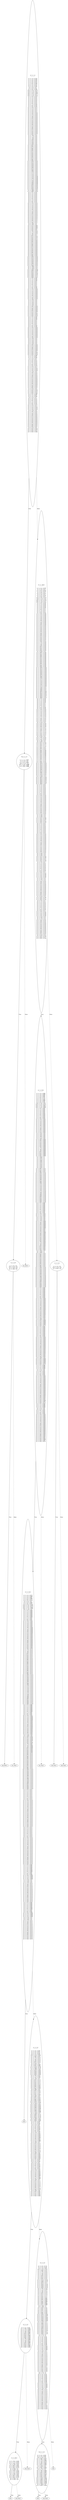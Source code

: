 digraph {
0 [label="s2 <= 1.5
--------------

s1 <= 1.0 : 0.216
s1 <= 2.5 : 0.228
s1 <= 3.5 : 0.218
s1 <= 4.5 : 0.223
s1 <= 5.5 : 0.216
s1 <= 6.5 : 0.238
s2 <= 1.5 : 0.157
s2 <= 3.5 : 0.186
s2 <= 4.5 : 0.22
s2 <= 5.5 : 0.22
s2 <= 6.5 : 0.238
w12 <= 0.5 : 0.212
w12 <= 2.0 : 0.221
w12 <= 4.0 : 0.194
w21 <= 0.5 : 0.204
w21 <= 2.0 : 0.217
w21 <= 4.0 : 0.223
x1 <= 0.5 : 0.213
x1 <= 1.5 : 0.213
x1 <= 2.5 : 0.214
x1 <= 3.5 : 0.214
x1 <= 4.5 : 0.215
x1 <= 5.5 : 0.215
x1 <= 6.5 : 0.215
x1 <= 7.5 : 0.216
x1 <= 8.5 : 0.216
x1 <= 9.5 : 0.216
x1 <= 10.5 : 0.217
x1 <= 11.5 : 0.217
x1 <= 12.5 : 0.217
x1 <= 13.5 : 0.217
x1 <= 14.5 : 0.217
x1 <= 15.5 : 0.218
x1 <= 16.5 : 0.218
x1 <= 17.5 : 0.218
x1 <= 18.5 : 0.218
x1 <= 19.5 : 0.218
x1 <= 20.5 : 0.218
x1 <= 21.5 : 0.218
x1 <= 22.5 : 0.219
x1 <= 23.5 : 0.219
x1 <= 24.5 : 0.219
x1 <= 25.5 : 0.219
x1 <= 26.5 : 0.219
x1 <= 27.5 : 0.219
x1 <= 28.5 : 0.219
x1 <= 29.5 : 0.218
x1 <= 30.5 : 0.218
x1 <= 31.5 : 0.218
x1 <= 32.5 : 0.218
x1 <= 33.5 : 0.218
x1 <= 34.5 : 0.218
x1 <= 55.5 : 0.217
x1 <= 76.5 : 0.23
x1 <= 77.5 : 0.23
x1 <= 78.5 : 0.23
x1 <= 79.5 : 0.23
x1 <= 80.5 : 0.23
x1 <= 81.5 : 0.23
x1 <= 82.5 : 0.23
x1 <= 83.5 : 0.23
x1 <= 84.5 : 0.23
x1 <= 85.5 : 0.237
x1 <= 86.5 : 0.237
x1 <= 87.5 : 0.237
x1 <= 88.5 : 0.237
x1 <= 89.5 : 0.237
x1 <= 90.5 : 0.237
x1 <= 91.5 : 0.237
x1 <= 92.5 : 0.237
x1 <= 93.5 : 0.237
x1 <= 94.5 : 0.237
x1 <= 95.5 : 0.237
x1 <= 96.5 : 0.237
x1 <= 97.5 : 0.237
x1 <= 98.5 : 0.237
x1 <= 99.5 : 0.237
x1 <= 100.5 : 0.237
x1 <= 101.5 : 0.237
x1 <= 102.5 : 0.237
x1 <= 103.5 : 0.237
x1 <= 104.5 : 0.237
x1 <= 105.5 : 0.237
x1 <= 106.5 : 0.237
x1 <= 107.5 : 0.237
x1 <= 108.5 : 0.237
x1 <= 109.5 : 0.237
x1 <= 110.5 : 0.237
x1 <= 111.5 : 0.237
x1 <= 112.5 : 0.237
x1 <= 113.5 : 0.237
x1 <= 114.5 : 0.236
x1 <= 115.5 : 0.236
x1 <= 116.5 : 0.236
x1 <= 117.5 : 0.236
x1 <= 118.5 : 0.236
x1 <= 119.5 : 0.236
x1 <= 139.5 : 0.236
x1 <= 159.5 : 0.236
x1 <= 160.5 : 0.235
x1 <= 161.5 : 0.235
x1 <= 162.5 : 0.234
x1 <= 163.5 : 0.233
x1 <= 164.5 : 0.232
x1 <= 165.5 : 0.23
x1 <= 166.5 : 0.223
x2 <= 0.5 : 0.215
x2 <= 1.5 : 0.215
x2 <= 2.5 : 0.215
x2 <= 3.5 : 0.215
x2 <= 4.5 : 0.215
x2 <= 5.5 : 0.215
x2 <= 6.5 : 0.215
x2 <= 7.5 : 0.215
x2 <= 8.5 : 0.215
x2 <= 9.5 : 0.215
x2 <= 10.5 : 0.215
x2 <= 11.5 : 0.215
x2 <= 12.5 : 0.215
x2 <= 13.5 : 0.215
x2 <= 14.5 : 0.215
x2 <= 15.5 : 0.215
x2 <= 16.5 : 0.215
x2 <= 17.5 : 0.215
x2 <= 18.5 : 0.214
x2 <= 19.5 : 0.214
x2 <= 20.5 : 0.214
x2 <= 21.5 : 0.214
x2 <= 22.5 : 0.213
x2 <= 23.5 : 0.213
x2 <= 24.5 : 0.213
x2 <= 25.5 : 0.212
x2 <= 26.5 : 0.212
x2 <= 27.5 : 0.211
x2 <= 28.5 : 0.211
x2 <= 29.5 : 0.21
x2 <= 30.5 : 0.21
x2 <= 31.5 : 0.209
x2 <= 32.5 : 0.209
x2 <= 33.5 : 0.208
x2 <= 34.5 : 0.207
x2 <= 55.5 : 0.207
x2 <= 76.5 : 0.219
x2 <= 77.5 : 0.218
x2 <= 78.5 : 0.218
x2 <= 79.5 : 0.217
x2 <= 80.5 : 0.217
x2 <= 81.5 : 0.216
x2 <= 82.5 : 0.216
x2 <= 83.5 : 0.215
x2 <= 84.5 : 0.214
x2 <= 85.5 : 0.234
x2 <= 86.5 : 0.234
x2 <= 87.5 : 0.234
x2 <= 88.5 : 0.234
x2 <= 89.5 : 0.234
x2 <= 90.5 : 0.234
x2 <= 91.5 : 0.234
x2 <= 92.5 : 0.234
x2 <= 93.5 : 0.234
x2 <= 94.5 : 0.233
x2 <= 95.5 : 0.233
x2 <= 96.5 : 0.233
x2 <= 97.5 : 0.233
x2 <= 98.5 : 0.233
x2 <= 99.5 : 0.233
x2 <= 100.5 : 0.232
x2 <= 101.5 : 0.232
x2 <= 102.5 : 0.232
x2 <= 103.5 : 0.232
x2 <= 104.5 : 0.232
x2 <= 105.5 : 0.231
x2 <= 106.5 : 0.231
x2 <= 107.5 : 0.231
x2 <= 108.5 : 0.231
x2 <= 109.5 : 0.23
x2 <= 110.5 : 0.23
x2 <= 135.0 : 0.23
x2 <= 159.5 : 0.229
x2 <= 160.5 : 0.228
x2 <= 161.5 : 0.227
x2 <= 162.5 : 0.225
x2 <= 163.5 : 0.224
x2 <= 164.5 : 0.221
x2 <= 165.5 : 0.217
x2 <= 166.5 : 0.207
y1 <= 0.5 : 0.226
y1 <= 1.5 : 0.226
y1 <= 2.5 : 0.226
y1 <= 3.5 : 0.227
y1 <= 4.5 : 0.227
y1 <= 5.5 : 0.227
y1 <= 6.5 : 0.227
y1 <= 7.5 : 0.227
y1 <= 8.5 : 0.228
y1 <= 9.5 : 0.228
y1 <= 10.5 : 0.228
y1 <= 11.5 : 0.228
y1 <= 12.5 : 0.228
y1 <= 13.5 : 0.229
y1 <= 14.5 : 0.229
y1 <= 15.5 : 0.229
y1 <= 16.5 : 0.229
y1 <= 17.5 : 0.229
y1 <= 18.5 : 0.229
y1 <= 19.5 : 0.229
y1 <= 20.5 : 0.23
y1 <= 21.5 : 0.23
y1 <= 22.5 : 0.23
y1 <= 23.5 : 0.23
y1 <= 24.5 : 0.23
y1 <= 25.5 : 0.23
y1 <= 26.5 : 0.229
y1 <= 27.5 : 0.229
y1 <= 28.5 : 0.229
y1 <= 29.5 : 0.229
y1 <= 30.5 : 0.228
y1 <= 31.5 : 0.228
y1 <= 32.5 : 0.227
y1 <= 33.5 : 0.226
y1 <= 34.5 : 0.224
y1 <= 35.5 : 0.216
y2 <= 0.5 : 0.226
y2 <= 1.5 : 0.226
y2 <= 2.5 : 0.226
y2 <= 3.5 : 0.227
y2 <= 4.5 : 0.227
y2 <= 5.5 : 0.227
y2 <= 6.5 : 0.227
y2 <= 7.5 : 0.227
y2 <= 8.5 : 0.228
y2 <= 9.5 : 0.228
y2 <= 10.5 : 0.228
y2 <= 11.5 : 0.228
y2 <= 12.5 : 0.228
y2 <= 13.5 : 0.229
y2 <= 14.5 : 0.229
y2 <= 15.5 : 0.229
y2 <= 16.5 : 0.229
y2 <= 17.5 : 0.229
y2 <= 18.5 : 0.229
y2 <= 19.5 : 0.229
y2 <= 20.5 : 0.23
y2 <= 21.5 : 0.23
y2 <= 22.5 : 0.23
y2 <= 23.5 : 0.23
y2 <= 24.5 : 0.23
y2 <= 25.5 : 0.23
y2 <= 26.5 : 0.229
y2 <= 27.5 : 0.229
y2 <= 28.5 : 0.229
y2 <= 29.5 : 0.229
y2 <= 30.5 : 0.228
y2 <= 31.5 : 0.228
y2 <= 32.5 : 0.227
y2 <= 33.5 : 0.226
y2 <= 34.5 : 0.224
y2 <= 35.5 : 0.216
z1 <= 0.5 : 0.206
z1 <= 1.5 : 0.207
z1 <= 2.5 : 0.208
z1 <= 3.5 : 0.21
z1 <= 4.5 : 0.211
z1 <= 5.5 : 0.212
z1 <= 6.5 : 0.213
z1 <= 7.5 : 0.214
z1 <= 8.5 : 0.215
z1 <= 9.5 : 0.216
z1 <= 10.5 : 0.217
z1 <= 11.5 : 0.217
z1 <= 12.5 : 0.218
z1 <= 13.5 : 0.219
z1 <= 14.5 : 0.219
z1 <= 15.5 : 0.22
z1 <= 16.5 : 0.221
z1 <= 17.5 : 0.221
z1 <= 18.5 : 0.221
z1 <= 19.5 : 0.222
z1 <= 20.5 : 0.222
z1 <= 21.5 : 0.222
z1 <= 22.5 : 0.223
z1 <= 23.5 : 0.223
z1 <= 24.5 : 0.223
z1 <= 25.5 : 0.223
z1 <= 26.5 : 0.223
z1 <= 27.5 : 0.223
z1 <= 28.5 : 0.222
z1 <= 29.5 : 0.222
z1 <= 30.5 : 0.221
z1 <= 31.5 : 0.22
z1 <= 32.5 : 0.219
z1 <= 33.5 : 0.216
z1 <= 34.5 : 0.212
z1 <= 35.5 : 0.194
z2 <= 0.5 : 0.206
z2 <= 1.5 : 0.207
z2 <= 2.5 : 0.208
z2 <= 3.5 : 0.21
z2 <= 4.5 : 0.211
z2 <= 5.5 : 0.212
z2 <= 6.5 : 0.213
z2 <= 7.5 : 0.214
z2 <= 8.5 : 0.215
z2 <= 9.5 : 0.216
z2 <= 10.5 : 0.217
z2 <= 11.5 : 0.217
z2 <= 12.5 : 0.218
z2 <= 13.5 : 0.219
z2 <= 14.5 : 0.219
z2 <= 15.5 : 0.22
z2 <= 16.5 : 0.221
z2 <= 17.5 : 0.221
z2 <= 18.5 : 0.221
z2 <= 19.5 : 0.222
z2 <= 20.5 : 0.222
z2 <= 21.5 : 0.222
z2 <= 22.5 : 0.223
z2 <= 23.5 : 0.223
z2 <= 24.5 : 0.223
z2 <= 25.5 : 0.223
z2 <= 26.5 : 0.223
z2 <= 27.5 : 0.223
z2 <= 28.5 : 0.222
z2 <= 29.5 : 0.222
z2 <= 30.5 : 0.221
z2 <= 31.5 : 0.22
z2 <= 32.5 : 0.219
z2 <= 33.5 : 0.216
z2 <= 34.5 : 0.212
z2 <= 35.5 : 0.194"];
1 [label="w12 <= 2.5
--------------

s1 <= 1.0 : 0.689
s1 <= 2.5 : 1.0
s1 <= 4.5 : 0.689
w12 <= 2.5 : 0.5
w21 <= 0.5 : 0.689
z1 <= 18.0 : 0.689
z2 <= 18.0 : 0.689"];
2 [label="s1 <= 3.0
--------------

s1 <= 3.0 : 0.0
w21 <= 0.5 : 0.0
z1 <= 18.0 : 0.0
z2 <= 18.0 : 0.0"];
3 [label="snd_idle12"];
2 -> 3 [label="True"];
4 [label="rec_req21"];
2 -> 4 [style="dashed", label="False"];
1 -> 2 [label="True"];
5 [label="rec_idle12"];
1 -> 5 [style="dashed", label="False"];
0 -> 1 [label="True"];
6 [label="x2 <= 166.5
--------------

s1 <= 2.5 : 0.138
s1 <= 3.5 : 0.13
s1 <= 4.5 : 0.135
s1 <= 5.5 : 0.126
s1 <= 6.5 : 0.14
s2 <= 3.5 : 0.142
s2 <= 4.5 : 0.14
s2 <= 5.5 : 0.129
s2 <= 6.5 : 0.14
w12 <= 0.5 : 0.124
w12 <= 2.0 : 0.14
w21 <= 0.5 : 0.119
w21 <= 2.0 : 0.127
w21 <= 4.0 : 0.131
x1 <= 0.5 : 0.126
x1 <= 1.5 : 0.126
x1 <= 2.5 : 0.126
x1 <= 3.5 : 0.126
x1 <= 4.5 : 0.126
x1 <= 5.5 : 0.127
x1 <= 6.5 : 0.127
x1 <= 7.5 : 0.127
x1 <= 8.5 : 0.127
x1 <= 9.5 : 0.126
x1 <= 10.5 : 0.126
x1 <= 11.5 : 0.126
x1 <= 12.5 : 0.126
x1 <= 13.5 : 0.126
x1 <= 14.5 : 0.126
x1 <= 15.5 : 0.126
x1 <= 16.5 : 0.126
x1 <= 17.5 : 0.126
x1 <= 18.5 : 0.126
x1 <= 19.5 : 0.126
x1 <= 20.5 : 0.126
x1 <= 21.5 : 0.125
x1 <= 22.5 : 0.125
x1 <= 23.5 : 0.125
x1 <= 24.5 : 0.125
x1 <= 25.5 : 0.125
x1 <= 26.5 : 0.124
x1 <= 27.5 : 0.124
x1 <= 28.5 : 0.124
x1 <= 29.5 : 0.123
x1 <= 30.5 : 0.123
x1 <= 31.5 : 0.123
x1 <= 32.5 : 0.122
x1 <= 33.5 : 0.122
x1 <= 34.5 : 0.122
x1 <= 55.5 : 0.121
x1 <= 76.5 : 0.134
x1 <= 77.5 : 0.134
x1 <= 78.5 : 0.134
x1 <= 79.5 : 0.133
x1 <= 80.5 : 0.133
x1 <= 81.5 : 0.133
x1 <= 82.5 : 0.133
x1 <= 83.5 : 0.133
x1 <= 84.5 : 0.133
x1 <= 85.5 : 0.14
x1 <= 86.5 : 0.139
x1 <= 87.5 : 0.139
x1 <= 88.5 : 0.139
x1 <= 89.5 : 0.139
x1 <= 90.5 : 0.139
x1 <= 91.5 : 0.139
x1 <= 92.5 : 0.139
x1 <= 93.5 : 0.139
x1 <= 94.5 : 0.139
x1 <= 95.5 : 0.139
x1 <= 96.5 : 0.139
x1 <= 97.5 : 0.139
x1 <= 98.5 : 0.139
x1 <= 99.5 : 0.139
x1 <= 100.5 : 0.139
x1 <= 101.5 : 0.139
x1 <= 102.5 : 0.139
x1 <= 103.5 : 0.139
x1 <= 104.5 : 0.139
x1 <= 105.5 : 0.139
x1 <= 106.5 : 0.139
x1 <= 107.5 : 0.139
x1 <= 108.5 : 0.139
x1 <= 109.5 : 0.138
x1 <= 110.5 : 0.138
x1 <= 111.5 : 0.138
x1 <= 112.5 : 0.138
x1 <= 113.5 : 0.138
x1 <= 114.5 : 0.138
x1 <= 115.5 : 0.138
x1 <= 116.5 : 0.138
x1 <= 117.5 : 0.138
x1 <= 118.5 : 0.137
x1 <= 119.5 : 0.137
x1 <= 139.5 : 0.137
x1 <= 159.5 : 0.137
x1 <= 160.5 : 0.136
x1 <= 161.5 : 0.136
x1 <= 162.5 : 0.135
x1 <= 163.5 : 0.134
x1 <= 164.5 : 0.133
x1 <= 165.5 : 0.131
x1 <= 166.5 : 0.123
x2 <= 0.5 : 0.129
x2 <= 1.5 : 0.128
x2 <= 2.5 : 0.128
x2 <= 3.5 : 0.128
x2 <= 4.5 : 0.127
x2 <= 5.5 : 0.127
x2 <= 6.5 : 0.127
x2 <= 7.5 : 0.127
x2 <= 8.5 : 0.126
x2 <= 9.5 : 0.126
x2 <= 10.5 : 0.125
x2 <= 11.5 : 0.125
x2 <= 12.5 : 0.125
x2 <= 13.5 : 0.124
x2 <= 14.5 : 0.124
x2 <= 15.5 : 0.123
x2 <= 16.5 : 0.123
x2 <= 17.5 : 0.123
x2 <= 18.5 : 0.122
x2 <= 19.5 : 0.122
x2 <= 20.5 : 0.121
x2 <= 21.5 : 0.121
x2 <= 22.5 : 0.12
x2 <= 23.5 : 0.119
x2 <= 24.5 : 0.119
x2 <= 25.5 : 0.118
x2 <= 26.5 : 0.118
x2 <= 27.5 : 0.117
x2 <= 28.5 : 0.116
x2 <= 29.5 : 0.115
x2 <= 30.5 : 0.115
x2 <= 31.5 : 0.114
x2 <= 32.5 : 0.113
x2 <= 33.5 : 0.112
x2 <= 34.5 : 0.111
x2 <= 55.5 : 0.11
x2 <= 76.5 : 0.122
x2 <= 77.5 : 0.122
x2 <= 78.5 : 0.121
x2 <= 79.5 : 0.12
x2 <= 80.5 : 0.12
x2 <= 81.5 : 0.119
x2 <= 82.5 : 0.118
x2 <= 83.5 : 0.117
x2 <= 84.5 : 0.116
x2 <= 85.5 : 0.137
x2 <= 86.5 : 0.137
x2 <= 87.5 : 0.137
x2 <= 88.5 : 0.136
x2 <= 89.5 : 0.136
x2 <= 90.5 : 0.136
x2 <= 91.5 : 0.136
x2 <= 92.5 : 0.136
x2 <= 93.5 : 0.136
x2 <= 94.5 : 0.135
x2 <= 95.5 : 0.135
x2 <= 96.5 : 0.135
x2 <= 97.5 : 0.135
x2 <= 98.5 : 0.135
x2 <= 99.5 : 0.134
x2 <= 100.5 : 0.134
x2 <= 101.5 : 0.134
x2 <= 102.5 : 0.134
x2 <= 103.5 : 0.133
x2 <= 104.5 : 0.133
x2 <= 105.5 : 0.133
x2 <= 106.5 : 0.133
x2 <= 107.5 : 0.132
x2 <= 108.5 : 0.132
x2 <= 109.5 : 0.132
x2 <= 110.5 : 0.131
x2 <= 135.0 : 0.131
x2 <= 159.5 : 0.13
x2 <= 160.5 : 0.129
x2 <= 161.5 : 0.128
x2 <= 162.5 : 0.126
x2 <= 163.5 : 0.124
x2 <= 164.5 : 0.122
x2 <= 165.5 : 0.118
x2 <= 166.5 : 0.107
y1 <= 0.5 : 0.131
y1 <= 1.5 : 0.131
y1 <= 2.5 : 0.131
y1 <= 3.5 : 0.132
y1 <= 4.5 : 0.132
y1 <= 5.5 : 0.132
y1 <= 6.5 : 0.132
y1 <= 7.5 : 0.132
y1 <= 8.5 : 0.132
y1 <= 9.5 : 0.132
y1 <= 10.5 : 0.132
y1 <= 11.5 : 0.132
y1 <= 12.5 : 0.132
y1 <= 13.5 : 0.132
y1 <= 14.5 : 0.132
y1 <= 15.5 : 0.132
y1 <= 16.5 : 0.132
y1 <= 17.5 : 0.132
y1 <= 18.5 : 0.132
y1 <= 19.5 : 0.132
y1 <= 20.5 : 0.132
y1 <= 21.5 : 0.132
y1 <= 22.5 : 0.132
y1 <= 23.5 : 0.132
y1 <= 24.5 : 0.132
y1 <= 25.5 : 0.131
y1 <= 26.5 : 0.131
y1 <= 27.5 : 0.131
y1 <= 28.5 : 0.13
y1 <= 29.5 : 0.13
y1 <= 30.5 : 0.13
y1 <= 31.5 : 0.129
y1 <= 32.5 : 0.128
y1 <= 33.5 : 0.127
y1 <= 34.5 : 0.124
y1 <= 35.5 : 0.116
y2 <= 0.5 : 0.131
y2 <= 1.5 : 0.131
y2 <= 2.5 : 0.131
y2 <= 3.5 : 0.132
y2 <= 4.5 : 0.132
y2 <= 5.5 : 0.132
y2 <= 6.5 : 0.132
y2 <= 7.5 : 0.132
y2 <= 8.5 : 0.132
y2 <= 9.5 : 0.132
y2 <= 10.5 : 0.132
y2 <= 11.5 : 0.132
y2 <= 12.5 : 0.132
y2 <= 13.5 : 0.132
y2 <= 14.5 : 0.132
y2 <= 15.5 : 0.132
y2 <= 16.5 : 0.132
y2 <= 17.5 : 0.132
y2 <= 18.5 : 0.132
y2 <= 19.5 : 0.132
y2 <= 20.5 : 0.132
y2 <= 21.5 : 0.132
y2 <= 22.5 : 0.132
y2 <= 23.5 : 0.132
y2 <= 24.5 : 0.132
y2 <= 25.5 : 0.131
y2 <= 26.5 : 0.131
y2 <= 27.5 : 0.131
y2 <= 28.5 : 0.13
y2 <= 29.5 : 0.13
y2 <= 30.5 : 0.13
y2 <= 31.5 : 0.129
y2 <= 32.5 : 0.128
y2 <= 33.5 : 0.127
y2 <= 34.5 : 0.124
y2 <= 35.5 : 0.116
z1 <= 0.5 : 0.12
z1 <= 1.5 : 0.121
z1 <= 2.5 : 0.122
z1 <= 3.5 : 0.123
z1 <= 4.5 : 0.123
z1 <= 5.5 : 0.124
z1 <= 6.5 : 0.125
z1 <= 7.5 : 0.125
z1 <= 8.5 : 0.126
z1 <= 9.5 : 0.127
z1 <= 10.5 : 0.127
z1 <= 11.5 : 0.128
z1 <= 12.5 : 0.128
z1 <= 13.5 : 0.129
z1 <= 14.5 : 0.129
z1 <= 15.5 : 0.13
z1 <= 16.5 : 0.13
z1 <= 17.5 : 0.13
z1 <= 18.5 : 0.131
z1 <= 19.5 : 0.131
z1 <= 20.5 : 0.131
z1 <= 21.5 : 0.132
z1 <= 22.5 : 0.132
z1 <= 23.5 : 0.132
z1 <= 24.5 : 0.132
z1 <= 25.5 : 0.132
z1 <= 26.5 : 0.132
z1 <= 27.5 : 0.132
z1 <= 28.5 : 0.132
z1 <= 29.5 : 0.132
z1 <= 30.5 : 0.132
z1 <= 31.5 : 0.131
z1 <= 32.5 : 0.13
z1 <= 33.5 : 0.129
z1 <= 34.5 : 0.127
z1 <= 35.5 : 0.116
z2 <= 0.5 : 0.12
z2 <= 1.5 : 0.121
z2 <= 2.5 : 0.122
z2 <= 3.5 : 0.123
z2 <= 4.5 : 0.123
z2 <= 5.5 : 0.124
z2 <= 6.5 : 0.125
z2 <= 7.5 : 0.125
z2 <= 8.5 : 0.126
z2 <= 9.5 : 0.127
z2 <= 10.5 : 0.127
z2 <= 11.5 : 0.128
z2 <= 12.5 : 0.128
z2 <= 13.5 : 0.129
z2 <= 14.5 : 0.129
z2 <= 15.5 : 0.13
z2 <= 16.5 : 0.13
z2 <= 17.5 : 0.13
z2 <= 18.5 : 0.131
z2 <= 19.5 : 0.131
z2 <= 20.5 : 0.131
z2 <= 21.5 : 0.132
z2 <= 22.5 : 0.132
z2 <= 23.5 : 0.132
z2 <= 24.5 : 0.132
z2 <= 25.5 : 0.132
z2 <= 26.5 : 0.132
z2 <= 27.5 : 0.132
z2 <= 28.5 : 0.132
z2 <= 29.5 : 0.132
z2 <= 30.5 : 0.132
z2 <= 31.5 : 0.131
z2 <= 32.5 : 0.13
z2 <= 33.5 : 0.129
z2 <= 34.5 : 0.127
z2 <= 35.5 : 0.116"];
7 [label="y1 <= 35.5
--------------

s1 <= 2.5 : 0.099
s1 <= 3.5 : 0.094
s1 <= 4.5 : 0.091
s1 <= 5.5 : 0.091
s1 <= 6.5 : 0.101
s2 <= 3.5 : 0.102
s2 <= 4.5 : 0.095
s2 <= 5.5 : 0.093
s2 <= 6.5 : 0.101
w12 <= 0.5 : 0.09
w12 <= 2.0 : 0.101
w21 <= 0.5 : 0.087
w21 <= 2.0 : 0.092
w21 <= 4.0 : 0.095
x1 <= 0.5 : 0.091
x1 <= 1.5 : 0.091
x1 <= 2.5 : 0.091
x1 <= 3.5 : 0.091
x1 <= 4.5 : 0.091
x1 <= 5.5 : 0.092
x1 <= 6.5 : 0.092
x1 <= 7.5 : 0.092
x1 <= 8.5 : 0.092
x1 <= 9.5 : 0.092
x1 <= 10.5 : 0.091
x1 <= 11.5 : 0.091
x1 <= 12.5 : 0.091
x1 <= 13.5 : 0.091
x1 <= 14.5 : 0.091
x1 <= 15.5 : 0.091
x1 <= 16.5 : 0.091
x1 <= 17.5 : 0.091
x1 <= 18.5 : 0.091
x1 <= 19.5 : 0.091
x1 <= 20.5 : 0.091
x1 <= 21.5 : 0.091
x1 <= 22.5 : 0.091
x1 <= 23.5 : 0.09
x1 <= 24.5 : 0.09
x1 <= 25.5 : 0.09
x1 <= 26.5 : 0.09
x1 <= 27.5 : 0.09
x1 <= 28.5 : 0.09
x1 <= 29.5 : 0.089
x1 <= 30.5 : 0.089
x1 <= 31.5 : 0.089
x1 <= 32.5 : 0.089
x1 <= 33.5 : 0.088
x1 <= 34.5 : 0.088
x1 <= 55.5 : 0.088
x1 <= 76.5 : 0.099
x1 <= 77.5 : 0.099
x1 <= 78.5 : 0.099
x1 <= 79.5 : 0.099
x1 <= 80.5 : 0.099
x1 <= 81.5 : 0.099
x1 <= 82.5 : 0.098
x1 <= 83.5 : 0.098
x1 <= 84.5 : 0.098
x1 <= 85.5 : 0.1
x1 <= 86.5 : 0.1
x1 <= 87.5 : 0.1
x1 <= 88.5 : 0.1
x1 <= 89.5 : 0.1
x1 <= 90.5 : 0.1
x1 <= 91.5 : 0.1
x1 <= 92.5 : 0.1
x1 <= 93.5 : 0.1
x1 <= 94.5 : 0.1
x1 <= 95.5 : 0.1
x1 <= 96.5 : 0.101
x1 <= 97.5 : 0.101
x1 <= 98.5 : 0.101
x1 <= 99.5 : 0.101
x1 <= 100.5 : 0.101
x1 <= 101.5 : 0.101
x1 <= 102.5 : 0.101
x1 <= 103.5 : 0.101
x1 <= 104.5 : 0.101
x1 <= 105.5 : 0.101
x1 <= 106.5 : 0.101
x1 <= 107.5 : 0.101
x1 <= 108.5 : 0.101
x1 <= 109.5 : 0.101
x1 <= 110.5 : 0.101
x1 <= 111.5 : 0.101
x1 <= 112.5 : 0.101
x1 <= 113.5 : 0.101
x1 <= 114.5 : 0.101
x1 <= 115.5 : 0.101
x1 <= 116.5 : 0.101
x1 <= 117.5 : 0.102
x1 <= 118.5 : 0.102
x1 <= 119.5 : 0.102
x1 <= 139.5 : 0.102
x1 <= 159.5 : 0.102
x1 <= 160.5 : 0.102
x1 <= 161.5 : 0.102
x1 <= 162.5 : 0.102
x1 <= 163.5 : 0.102
x1 <= 164.5 : 0.102
x1 <= 165.5 : 0.102
x2 <= 0.5 : 0.093
x2 <= 1.5 : 0.092
x2 <= 2.5 : 0.092
x2 <= 3.5 : 0.092
x2 <= 4.5 : 0.092
x2 <= 5.5 : 0.092
x2 <= 6.5 : 0.092
x2 <= 7.5 : 0.092
x2 <= 8.5 : 0.091
x2 <= 9.5 : 0.091
x2 <= 10.5 : 0.091
x2 <= 11.5 : 0.091
x2 <= 12.5 : 0.091
x2 <= 13.5 : 0.09
x2 <= 14.5 : 0.09
x2 <= 15.5 : 0.09
x2 <= 16.5 : 0.09
x2 <= 17.5 : 0.089
x2 <= 18.5 : 0.089
x2 <= 19.5 : 0.089
x2 <= 20.5 : 0.089
x2 <= 21.5 : 0.088
x2 <= 22.5 : 0.088
x2 <= 23.5 : 0.088
x2 <= 24.5 : 0.087
x2 <= 25.5 : 0.087
x2 <= 26.5 : 0.087
x2 <= 27.5 : 0.086
x2 <= 28.5 : 0.086
x2 <= 29.5 : 0.085
x2 <= 30.5 : 0.085
x2 <= 31.5 : 0.084
x2 <= 32.5 : 0.084
x2 <= 33.5 : 0.083
x2 <= 34.5 : 0.083
x2 <= 55.5 : 0.082
x2 <= 76.5 : 0.093
x2 <= 77.5 : 0.093
x2 <= 78.5 : 0.092
x2 <= 79.5 : 0.092
x2 <= 80.5 : 0.092
x2 <= 81.5 : 0.091
x2 <= 82.5 : 0.091
x2 <= 83.5 : 0.091
x2 <= 84.5 : 0.09
x2 <= 85.5 : 0.1
x2 <= 86.5 : 0.1
x2 <= 87.5 : 0.101
x2 <= 88.5 : 0.101
x2 <= 89.5 : 0.101
x2 <= 90.5 : 0.101
x2 <= 91.5 : 0.101
x2 <= 92.5 : 0.101
x2 <= 93.5 : 0.101
x2 <= 94.5 : 0.101
x2 <= 95.5 : 0.101
x2 <= 96.5 : 0.101
x2 <= 97.5 : 0.101
x2 <= 98.5 : 0.101
x2 <= 99.5 : 0.101
x2 <= 100.5 : 0.101
x2 <= 101.5 : 0.101
x2 <= 102.5 : 0.101
x2 <= 103.5 : 0.101
x2 <= 104.5 : 0.101
x2 <= 105.5 : 0.101
x2 <= 106.5 : 0.101
x2 <= 107.5 : 0.101
x2 <= 108.5 : 0.102
x2 <= 109.5 : 0.102
x2 <= 110.5 : 0.102
x2 <= 135.0 : 0.102
x2 <= 159.5 : 0.102
x2 <= 160.5 : 0.102
x2 <= 161.5 : 0.102
x2 <= 162.5 : 0.102
x2 <= 163.5 : 0.102
x2 <= 164.5 : 0.102
x2 <= 165.5 : 0.102
y1 <= 0.5 : 0.094
y1 <= 1.5 : 0.094
y1 <= 2.5 : 0.094
y1 <= 3.5 : 0.094
y1 <= 4.5 : 0.094
y1 <= 5.5 : 0.094
y1 <= 6.5 : 0.094
y1 <= 7.5 : 0.094
y1 <= 8.5 : 0.094
y1 <= 9.5 : 0.094
y1 <= 10.5 : 0.093
y1 <= 11.5 : 0.093
y1 <= 12.5 : 0.093
y1 <= 13.5 : 0.093
y1 <= 14.5 : 0.093
y1 <= 15.5 : 0.093
y1 <= 16.5 : 0.093
y1 <= 17.5 : 0.093
y1 <= 18.5 : 0.093
y1 <= 19.5 : 0.093
y1 <= 20.5 : 0.093
y1 <= 21.5 : 0.092
y1 <= 22.5 : 0.092
y1 <= 23.5 : 0.092
y1 <= 24.5 : 0.092
y1 <= 25.5 : 0.092
y1 <= 26.5 : 0.091
y1 <= 27.5 : 0.091
y1 <= 28.5 : 0.091
y1 <= 29.5 : 0.09
y1 <= 30.5 : 0.089
y1 <= 31.5 : 0.089
y1 <= 32.5 : 0.088
y1 <= 33.5 : 0.086
y1 <= 34.5 : 0.084
y1 <= 35.5 : 0.075
y2 <= 0.5 : 0.094
y2 <= 1.5 : 0.094
y2 <= 2.5 : 0.094
y2 <= 3.5 : 0.094
y2 <= 4.5 : 0.094
y2 <= 5.5 : 0.094
y2 <= 6.5 : 0.094
y2 <= 7.5 : 0.094
y2 <= 8.5 : 0.094
y2 <= 9.5 : 0.094
y2 <= 10.5 : 0.093
y2 <= 11.5 : 0.093
y2 <= 12.5 : 0.093
y2 <= 13.5 : 0.093
y2 <= 14.5 : 0.093
y2 <= 15.5 : 0.093
y2 <= 16.5 : 0.093
y2 <= 17.5 : 0.093
y2 <= 18.5 : 0.093
y2 <= 19.5 : 0.093
y2 <= 20.5 : 0.093
y2 <= 21.5 : 0.092
y2 <= 22.5 : 0.092
y2 <= 23.5 : 0.092
y2 <= 24.5 : 0.092
y2 <= 25.5 : 0.092
y2 <= 26.5 : 0.091
y2 <= 27.5 : 0.091
y2 <= 28.5 : 0.091
y2 <= 29.5 : 0.09
y2 <= 30.5 : 0.089
y2 <= 31.5 : 0.089
y2 <= 32.5 : 0.088
y2 <= 33.5 : 0.086
y2 <= 34.5 : 0.084
y2 <= 35.5 : 0.075
z1 <= 0.5 : 0.088
z1 <= 1.5 : 0.088
z1 <= 2.5 : 0.089
z1 <= 3.5 : 0.089
z1 <= 4.5 : 0.09
z1 <= 5.5 : 0.09
z1 <= 6.5 : 0.091
z1 <= 7.5 : 0.091
z1 <= 8.5 : 0.091
z1 <= 9.5 : 0.092
z1 <= 10.5 : 0.092
z1 <= 11.5 : 0.092
z1 <= 12.5 : 0.092
z1 <= 13.5 : 0.093
z1 <= 14.5 : 0.093
z1 <= 15.5 : 0.093
z1 <= 16.5 : 0.093
z1 <= 17.5 : 0.093
z1 <= 18.5 : 0.093
z1 <= 19.5 : 0.093
z1 <= 20.5 : 0.094
z1 <= 21.5 : 0.094
z1 <= 22.5 : 0.094
z1 <= 23.5 : 0.094
z1 <= 24.5 : 0.093
z1 <= 25.5 : 0.093
z1 <= 26.5 : 0.093
z1 <= 27.5 : 0.093
z1 <= 28.5 : 0.093
z1 <= 29.5 : 0.092
z1 <= 30.5 : 0.092
z1 <= 31.5 : 0.091
z1 <= 32.5 : 0.091
z1 <= 33.5 : 0.089
z1 <= 34.5 : 0.087
z1 <= 35.5 : 0.075
z2 <= 0.5 : 0.088
z2 <= 1.5 : 0.088
z2 <= 2.5 : 0.089
z2 <= 3.5 : 0.089
z2 <= 4.5 : 0.09
z2 <= 5.5 : 0.09
z2 <= 6.5 : 0.091
z2 <= 7.5 : 0.091
z2 <= 8.5 : 0.091
z2 <= 9.5 : 0.092
z2 <= 10.5 : 0.092
z2 <= 11.5 : 0.092
z2 <= 12.5 : 0.092
z2 <= 13.5 : 0.093
z2 <= 14.5 : 0.093
z2 <= 15.5 : 0.093
z2 <= 16.5 : 0.093
z2 <= 17.5 : 0.093
z2 <= 18.5 : 0.093
z2 <= 19.5 : 0.093
z2 <= 20.5 : 0.094
z2 <= 21.5 : 0.094
z2 <= 22.5 : 0.094
z2 <= 23.5 : 0.094
z2 <= 24.5 : 0.093
z2 <= 25.5 : 0.093
z2 <= 26.5 : 0.093
z2 <= 27.5 : 0.093
z2 <= 28.5 : 0.093
z2 <= 29.5 : 0.092
z2 <= 30.5 : 0.092
z2 <= 31.5 : 0.091
z2 <= 32.5 : 0.091
z2 <= 33.5 : 0.089
z2 <= 34.5 : 0.087
z2 <= 35.5 : 0.075"];
8 [label="x2 <= 55.5
--------------

s1 <= 2.5 : 0.073
s1 <= 3.5 : 0.069
s1 <= 4.5 : 0.067
s1 <= 5.5 : 0.068
s1 <= 6.5 : 0.074
s2 <= 3.5 : 0.075
s2 <= 4.5 : 0.07
s2 <= 5.5 : 0.069
s2 <= 6.5 : 0.074
w12 <= 0.5 : 0.068
w12 <= 2.0 : 0.074
w21 <= 0.5 : 0.062
w21 <= 2.0 : 0.068
w21 <= 4.0 : 0.07
x1 <= 0.5 : 0.068
x1 <= 1.5 : 0.068
x1 <= 2.5 : 0.068
x1 <= 3.5 : 0.068
x1 <= 4.5 : 0.068
x1 <= 5.5 : 0.068
x1 <= 6.5 : 0.068
x1 <= 7.5 : 0.067
x1 <= 8.5 : 0.067
x1 <= 9.5 : 0.067
x1 <= 10.5 : 0.067
x1 <= 11.5 : 0.067
x1 <= 12.5 : 0.067
x1 <= 13.5 : 0.067
x1 <= 14.5 : 0.067
x1 <= 15.5 : 0.067
x1 <= 16.5 : 0.066
x1 <= 17.5 : 0.066
x1 <= 18.5 : 0.066
x1 <= 19.5 : 0.066
x1 <= 20.5 : 0.066
x1 <= 21.5 : 0.066
x1 <= 22.5 : 0.065
x1 <= 23.5 : 0.065
x1 <= 24.5 : 0.065
x1 <= 25.5 : 0.065
x1 <= 26.5 : 0.065
x1 <= 27.5 : 0.064
x1 <= 28.5 : 0.064
x1 <= 29.5 : 0.064
x1 <= 30.5 : 0.064
x1 <= 31.5 : 0.063
x1 <= 32.5 : 0.063
x1 <= 33.5 : 0.063
x1 <= 34.5 : 0.062
x1 <= 55.5 : 0.062
x1 <= 76.5 : 0.073
x1 <= 77.5 : 0.073
x1 <= 78.5 : 0.073
x1 <= 79.5 : 0.073
x1 <= 80.5 : 0.073
x1 <= 81.5 : 0.072
x1 <= 82.5 : 0.072
x1 <= 83.5 : 0.072
x1 <= 84.5 : 0.072
x1 <= 85.5 : 0.074
x1 <= 86.5 : 0.074
x1 <= 87.5 : 0.074
x1 <= 88.5 : 0.074
x1 <= 89.5 : 0.074
x1 <= 90.5 : 0.074
x1 <= 91.5 : 0.074
x1 <= 92.5 : 0.074
x1 <= 93.5 : 0.074
x1 <= 94.5 : 0.074
x1 <= 95.5 : 0.074
x1 <= 96.5 : 0.074
x1 <= 97.5 : 0.074
x1 <= 98.5 : 0.074
x1 <= 99.5 : 0.074
x1 <= 100.5 : 0.074
x1 <= 101.5 : 0.074
x1 <= 102.5 : 0.074
x1 <= 103.5 : 0.074
x1 <= 104.5 : 0.075
x1 <= 105.5 : 0.075
x1 <= 106.5 : 0.075
x1 <= 107.5 : 0.075
x1 <= 108.5 : 0.075
x1 <= 109.5 : 0.075
x1 <= 110.5 : 0.075
x1 <= 111.5 : 0.075
x1 <= 112.5 : 0.075
x1 <= 113.5 : 0.075
x1 <= 114.5 : 0.075
x1 <= 115.5 : 0.075
x1 <= 116.5 : 0.075
x1 <= 117.5 : 0.075
x1 <= 118.5 : 0.075
x1 <= 119.5 : 0.075
x1 <= 139.5 : 0.075
x1 <= 159.5 : 0.075
x1 <= 160.5 : 0.075
x1 <= 161.5 : 0.075
x1 <= 162.5 : 0.075
x1 <= 163.5 : 0.075
x1 <= 164.5 : 0.075
x1 <= 165.5 : 0.076
x2 <= 0.5 : 0.069
x2 <= 1.5 : 0.069
x2 <= 2.5 : 0.069
x2 <= 3.5 : 0.068
x2 <= 4.5 : 0.068
x2 <= 5.5 : 0.068
x2 <= 6.5 : 0.068
x2 <= 7.5 : 0.067
x2 <= 8.5 : 0.067
x2 <= 9.5 : 0.067
x2 <= 10.5 : 0.067
x2 <= 11.5 : 0.066
x2 <= 12.5 : 0.066
x2 <= 13.5 : 0.066
x2 <= 14.5 : 0.066
x2 <= 15.5 : 0.065
x2 <= 16.5 : 0.065
x2 <= 17.5 : 0.065
x2 <= 18.5 : 0.064
x2 <= 19.5 : 0.064
x2 <= 20.5 : 0.064
x2 <= 21.5 : 0.063
x2 <= 22.5 : 0.063
x2 <= 23.5 : 0.062
x2 <= 24.5 : 0.062
x2 <= 25.5 : 0.062
x2 <= 26.5 : 0.061
x2 <= 27.5 : 0.061
x2 <= 28.5 : 0.06
x2 <= 29.5 : 0.06
x2 <= 30.5 : 0.059
x2 <= 31.5 : 0.059
x2 <= 32.5 : 0.058
x2 <= 33.5 : 0.058
x2 <= 34.5 : 0.057
x2 <= 55.5 : 0.056
x2 <= 76.5 : 0.067
x2 <= 77.5 : 0.067
x2 <= 78.5 : 0.066
x2 <= 79.5 : 0.066
x2 <= 80.5 : 0.066
x2 <= 81.5 : 0.065
x2 <= 82.5 : 0.065
x2 <= 83.5 : 0.064
x2 <= 84.5 : 0.064
x2 <= 85.5 : 0.074
x2 <= 86.5 : 0.074
x2 <= 87.5 : 0.074
x2 <= 88.5 : 0.074
x2 <= 89.5 : 0.074
x2 <= 90.5 : 0.074
x2 <= 91.5 : 0.074
x2 <= 92.5 : 0.074
x2 <= 93.5 : 0.074
x2 <= 94.5 : 0.074
x2 <= 95.5 : 0.075
x2 <= 96.5 : 0.075
x2 <= 97.5 : 0.075
x2 <= 98.5 : 0.075
x2 <= 99.5 : 0.075
x2 <= 100.5 : 0.075
x2 <= 101.5 : 0.075
x2 <= 102.5 : 0.075
x2 <= 103.5 : 0.075
x2 <= 104.5 : 0.075
x2 <= 105.5 : 0.075
x2 <= 106.5 : 0.075
x2 <= 107.5 : 0.075
x2 <= 108.5 : 0.075
x2 <= 109.5 : 0.075
x2 <= 110.5 : 0.075
x2 <= 135.0 : 0.075
x2 <= 159.5 : 0.075
x2 <= 160.5 : 0.075
x2 <= 161.5 : 0.075
x2 <= 162.5 : 0.075
x2 <= 163.5 : 0.075
x2 <= 164.5 : 0.075
x2 <= 165.5 : 0.076
y1 <= 0.5 : 0.072
y1 <= 1.5 : 0.072
y1 <= 2.5 : 0.072
y1 <= 3.5 : 0.072
y1 <= 4.5 : 0.072
y1 <= 5.5 : 0.072
y1 <= 6.5 : 0.072
y1 <= 7.5 : 0.073
y1 <= 8.5 : 0.073
y1 <= 9.5 : 0.073
y1 <= 10.5 : 0.073
y1 <= 11.5 : 0.073
y1 <= 12.5 : 0.073
y1 <= 13.5 : 0.073
y1 <= 14.5 : 0.073
y1 <= 15.5 : 0.073
y1 <= 16.5 : 0.074
y1 <= 17.5 : 0.074
y1 <= 18.5 : 0.074
y1 <= 19.5 : 0.074
y1 <= 20.5 : 0.074
y1 <= 21.5 : 0.074
y1 <= 22.5 : 0.074
y1 <= 23.5 : 0.074
y1 <= 24.5 : 0.074
y1 <= 25.5 : 0.075
y1 <= 26.5 : 0.075
y1 <= 27.5 : 0.075
y1 <= 28.5 : 0.075
y1 <= 29.5 : 0.075
y1 <= 30.5 : 0.075
y1 <= 31.5 : 0.075
y1 <= 32.5 : 0.075
y1 <= 33.5 : 0.075
y1 <= 34.5 : 0.075
y2 <= 0.5 : 0.072
y2 <= 1.5 : 0.072
y2 <= 2.5 : 0.072
y2 <= 3.5 : 0.072
y2 <= 4.5 : 0.072
y2 <= 5.5 : 0.072
y2 <= 6.5 : 0.072
y2 <= 7.5 : 0.073
y2 <= 8.5 : 0.073
y2 <= 9.5 : 0.073
y2 <= 10.5 : 0.073
y2 <= 11.5 : 0.073
y2 <= 12.5 : 0.073
y2 <= 13.5 : 0.073
y2 <= 14.5 : 0.073
y2 <= 15.5 : 0.073
y2 <= 16.5 : 0.074
y2 <= 17.5 : 0.074
y2 <= 18.5 : 0.074
y2 <= 19.5 : 0.074
y2 <= 20.5 : 0.074
y2 <= 21.5 : 0.074
y2 <= 22.5 : 0.074
y2 <= 23.5 : 0.074
y2 <= 24.5 : 0.074
y2 <= 25.5 : 0.075
y2 <= 26.5 : 0.075
y2 <= 27.5 : 0.075
y2 <= 28.5 : 0.075
y2 <= 29.5 : 0.075
y2 <= 30.5 : 0.075
y2 <= 31.5 : 0.075
y2 <= 32.5 : 0.075
y2 <= 33.5 : 0.075
y2 <= 34.5 : 0.075
z1 <= 0.5 : 0.063
z1 <= 1.5 : 0.063
z1 <= 2.5 : 0.064
z1 <= 3.5 : 0.065
z1 <= 4.5 : 0.065
z1 <= 5.5 : 0.066
z1 <= 6.5 : 0.066
z1 <= 7.5 : 0.067
z1 <= 8.5 : 0.067
z1 <= 9.5 : 0.068
z1 <= 10.5 : 0.068
z1 <= 11.5 : 0.068
z1 <= 12.5 : 0.069
z1 <= 13.5 : 0.069
z1 <= 14.5 : 0.07
z1 <= 15.5 : 0.07
z1 <= 16.5 : 0.07
z1 <= 17.5 : 0.071
z1 <= 18.5 : 0.071
z1 <= 19.5 : 0.071
z1 <= 20.5 : 0.072
z1 <= 21.5 : 0.072
z1 <= 22.5 : 0.072
z1 <= 23.5 : 0.073
z1 <= 24.5 : 0.073
z1 <= 25.5 : 0.073
z1 <= 26.5 : 0.073
z1 <= 27.5 : 0.074
z1 <= 28.5 : 0.074
z1 <= 29.5 : 0.074
z1 <= 30.5 : 0.074
z1 <= 31.5 : 0.075
z1 <= 32.5 : 0.075
z1 <= 33.5 : 0.075
z1 <= 34.5 : 0.075
z2 <= 0.5 : 0.063
z2 <= 1.5 : 0.063
z2 <= 2.5 : 0.064
z2 <= 3.5 : 0.065
z2 <= 4.5 : 0.065
z2 <= 5.5 : 0.066
z2 <= 6.5 : 0.066
z2 <= 7.5 : 0.067
z2 <= 8.5 : 0.067
z2 <= 9.5 : 0.068
z2 <= 10.5 : 0.068
z2 <= 11.5 : 0.068
z2 <= 12.5 : 0.069
z2 <= 13.5 : 0.069
z2 <= 14.5 : 0.07
z2 <= 15.5 : 0.07
z2 <= 16.5 : 0.07
z2 <= 17.5 : 0.071
z2 <= 18.5 : 0.071
z2 <= 19.5 : 0.071
z2 <= 20.5 : 0.072
z2 <= 21.5 : 0.072
z2 <= 22.5 : 0.072
z2 <= 23.5 : 0.073
z2 <= 24.5 : 0.073
z2 <= 25.5 : 0.073
z2 <= 26.5 : 0.073
z2 <= 27.5 : 0.074
z2 <= 28.5 : 0.074
z2 <= 29.5 : 0.074
z2 <= 30.5 : 0.074
z2 <= 31.5 : 0.075
z2 <= 32.5 : 0.075
z2 <= 33.5 : 0.075
z2 <= 34.5 : 0.075"];
9 [label="time"];
8 -> 9 [label="True"];
10 [label="s1 <= 4.5
--------------

s1 <= 4.5 : 0.204
s1 <= 5.5 : 0.237
s2 <= 3.5 : 0.278
s2 <= 4.5 : 0.265
w12 <= 0.5 : 0.244
x1 <= 38.0 : 0.237
x1 <= 76.5 : 0.275
x1 <= 77.5 : 0.275
x1 <= 78.5 : 0.274
x1 <= 79.5 : 0.274
x1 <= 80.5 : 0.273
x1 <= 81.5 : 0.272
x1 <= 82.5 : 0.27
x1 <= 83.5 : 0.268
x1 <= 84.5 : 0.265
x1 <= 122.0 : 0.278
x1 <= 159.5 : 0.279
x1 <= 160.5 : 0.28
x1 <= 161.5 : 0.281
x1 <= 162.5 : 0.282
x1 <= 163.5 : 0.282
x1 <= 164.5 : 0.283
x1 <= 165.5 : 0.284
x2 <= 76.5 : 0.251
x2 <= 77.5 : 0.261
x2 <= 78.5 : 0.267
x2 <= 79.5 : 0.27
x2 <= 80.5 : 0.273
x2 <= 81.5 : 0.274
x2 <= 82.5 : 0.275
x2 <= 83.5 : 0.275
x2 <= 84.5 : 0.274
x2 <= 85.5 : 0.233
x2 <= 86.5 : 0.235
x2 <= 87.5 : 0.236
x2 <= 88.5 : 0.238
x2 <= 89.5 : 0.24
x2 <= 90.5 : 0.242
x2 <= 91.5 : 0.244
x2 <= 92.5 : 0.245
x2 <= 93.5 : 0.247
x2 <= 94.5 : 0.248
x2 <= 95.5 : 0.25
x2 <= 96.5 : 0.251
x2 <= 97.5 : 0.253
x2 <= 98.5 : 0.254
x2 <= 99.5 : 0.256
x2 <= 100.5 : 0.257
x2 <= 101.5 : 0.258
x2 <= 102.5 : 0.26
x2 <= 103.5 : 0.261
x2 <= 104.5 : 0.262
x2 <= 105.5 : 0.263
x2 <= 106.5 : 0.264
x2 <= 107.5 : 0.266
x2 <= 108.5 : 0.267
x2 <= 109.5 : 0.268
x2 <= 110.5 : 0.269
x2 <= 135.0 : 0.27
x2 <= 159.5 : 0.272
x2 <= 160.5 : 0.274
x2 <= 161.5 : 0.276
x2 <= 162.5 : 0.278
x2 <= 163.5 : 0.28
x2 <= 164.5 : 0.282
x2 <= 165.5 : 0.283
y1 <= 0.5 : 0.245
y1 <= 1.5 : 0.247
y1 <= 2.5 : 0.248
y1 <= 3.5 : 0.25
y1 <= 4.5 : 0.251
y1 <= 5.5 : 0.253
y1 <= 6.5 : 0.254
y1 <= 7.5 : 0.256
y1 <= 8.5 : 0.257
y1 <= 9.5 : 0.258
y1 <= 10.5 : 0.26
y1 <= 11.5 : 0.261
y1 <= 12.5 : 0.262
y1 <= 13.5 : 0.263
y1 <= 14.5 : 0.264
y1 <= 15.5 : 0.266
y1 <= 16.5 : 0.267
y1 <= 17.5 : 0.268
y1 <= 18.5 : 0.269
y1 <= 19.5 : 0.27
y1 <= 20.5 : 0.271
y1 <= 21.5 : 0.272
y1 <= 22.5 : 0.273
y1 <= 23.5 : 0.274
y1 <= 24.5 : 0.275
y1 <= 25.5 : 0.276
y1 <= 26.5 : 0.277
y1 <= 27.5 : 0.278
y1 <= 28.5 : 0.279
y1 <= 29.5 : 0.28
y1 <= 30.5 : 0.281
y1 <= 31.5 : 0.282
y1 <= 32.5 : 0.282
y1 <= 33.5 : 0.283
y1 <= 34.5 : 0.284
y2 <= 0.5 : 0.245
y2 <= 1.5 : 0.247
y2 <= 2.5 : 0.248
y2 <= 3.5 : 0.25
y2 <= 4.5 : 0.251
y2 <= 5.5 : 0.253
y2 <= 6.5 : 0.254
y2 <= 7.5 : 0.256
y2 <= 8.5 : 0.257
y2 <= 9.5 : 0.258
y2 <= 10.5 : 0.26
y2 <= 11.5 : 0.261
y2 <= 12.5 : 0.262
y2 <= 13.5 : 0.263
y2 <= 14.5 : 0.264
y2 <= 15.5 : 0.266
y2 <= 16.5 : 0.267
y2 <= 17.5 : 0.268
y2 <= 18.5 : 0.269
y2 <= 19.5 : 0.27
y2 <= 20.5 : 0.271
y2 <= 21.5 : 0.272
y2 <= 22.5 : 0.273
y2 <= 23.5 : 0.274
y2 <= 24.5 : 0.275
y2 <= 25.5 : 0.276
y2 <= 26.5 : 0.277
y2 <= 27.5 : 0.278
y2 <= 28.5 : 0.279
y2 <= 29.5 : 0.28
y2 <= 30.5 : 0.281
y2 <= 31.5 : 0.282
y2 <= 32.5 : 0.282
y2 <= 33.5 : 0.283
y2 <= 34.5 : 0.284"];
11 [label="s2 <= 4.5
--------------

s2 <= 4.5 : 0.426
x1 <= 76.5 : 0.594
x1 <= 77.5 : 0.646
x1 <= 78.5 : 0.672
x1 <= 79.5 : 0.683
x1 <= 80.5 : 0.683
x1 <= 81.5 : 0.672
x1 <= 82.5 : 0.646
x1 <= 83.5 : 0.594
x1 <= 84.5 : 0.426
x2 <= 76.5 : 0.594
x2 <= 77.5 : 0.646
x2 <= 78.5 : 0.672
x2 <= 79.5 : 0.683
x2 <= 80.5 : 0.683
x2 <= 81.5 : 0.672
x2 <= 82.5 : 0.646
x2 <= 83.5 : 0.594
x2 <= 84.5 : 0.426"];
12 [label="x1 <= 84.5
--------------

x1 <= 76.5 : 0.453
x1 <= 77.5 : 0.435
x1 <= 78.5 : 0.414
x1 <= 79.5 : 0.39
x1 <= 80.5 : 0.361
x1 <= 81.5 : 0.325
x1 <= 82.5 : 0.275
x1 <= 83.5 : 0.2
x1 <= 84.5 : 0.0
x2 <= 76.5 : 0.453
x2 <= 77.5 : 0.435
x2 <= 78.5 : 0.414
x2 <= 79.5 : 0.39
x2 <= 80.5 : 0.361
x2 <= 81.5 : 0.325
x2 <= 82.5 : 0.275
x2 <= 83.5 : 0.2
x2 <= 84.5 : 0.0"];
13 [label="time"];
12 -> 13 [label="True"];
14 [label="snd_req12"];
12 -> 14 [style="dashed", label="False"];
11 -> 12 [label="True"];
15 [label="snd_req12"];
11 -> 15 [style="dashed", label="False"];
10 -> 11 [label="True"];
16 [label="s2 <= 4.5
--------------

s1 <= 5.5 : 0.112
s2 <= 3.5 : 0.116
s2 <= 4.5 : 0.09
w12 <= 0.5 : 0.107
x1 <= 38.0 : 0.112
x1 <= 76.5 : 0.112
x1 <= 77.5 : 0.113
x1 <= 78.5 : 0.113
x1 <= 79.5 : 0.114
x1 <= 80.5 : 0.114
x1 <= 81.5 : 0.115
x1 <= 82.5 : 0.115
x1 <= 83.5 : 0.115
x1 <= 121.5 : 0.116
x1 <= 159.5 : 0.116
x1 <= 160.5 : 0.117
x1 <= 161.5 : 0.117
x1 <= 162.5 : 0.118
x1 <= 163.5 : 0.118
x1 <= 164.5 : 0.118
x1 <= 165.5 : 0.119
x2 <= 76.5 : 0.118
x2 <= 77.5 : 0.118
x2 <= 78.5 : 0.117
x2 <= 79.5 : 0.116
x2 <= 80.5 : 0.115
x2 <= 81.5 : 0.114
x2 <= 82.5 : 0.113
x2 <= 83.5 : 0.112
x2 <= 84.5 : 0.111
x2 <= 85.5 : 0.092
x2 <= 86.5 : 0.094
x2 <= 87.5 : 0.095
x2 <= 88.5 : 0.096
x2 <= 89.5 : 0.097
x2 <= 90.5 : 0.098
x2 <= 91.5 : 0.099
x2 <= 92.5 : 0.1
x2 <= 93.5 : 0.1
x2 <= 94.5 : 0.101
x2 <= 95.5 : 0.102
x2 <= 96.5 : 0.103
x2 <= 97.5 : 0.104
x2 <= 98.5 : 0.104
x2 <= 99.5 : 0.105
x2 <= 100.5 : 0.106
x2 <= 101.5 : 0.106
x2 <= 102.5 : 0.107
x2 <= 103.5 : 0.108
x2 <= 104.5 : 0.108
x2 <= 105.5 : 0.109
x2 <= 106.5 : 0.109
x2 <= 107.5 : 0.11
x2 <= 108.5 : 0.111
x2 <= 109.5 : 0.111
x2 <= 110.5 : 0.112
x2 <= 135.0 : 0.112
x2 <= 159.5 : 0.113
x2 <= 160.5 : 0.114
x2 <= 161.5 : 0.115
x2 <= 162.5 : 0.116
x2 <= 163.5 : 0.117
x2 <= 164.5 : 0.118
x2 <= 165.5 : 0.118
y1 <= 0.5 : 0.1
y1 <= 1.5 : 0.1
y1 <= 2.5 : 0.101
y1 <= 3.5 : 0.102
y1 <= 4.5 : 0.103
y1 <= 5.5 : 0.104
y1 <= 6.5 : 0.104
y1 <= 7.5 : 0.105
y1 <= 8.5 : 0.106
y1 <= 9.5 : 0.106
y1 <= 10.5 : 0.107
y1 <= 11.5 : 0.108
y1 <= 12.5 : 0.108
y1 <= 13.5 : 0.109
y1 <= 14.5 : 0.109
y1 <= 15.5 : 0.11
y1 <= 16.5 : 0.111
y1 <= 17.5 : 0.111
y1 <= 18.5 : 0.112
y1 <= 19.5 : 0.112
y1 <= 20.5 : 0.113
y1 <= 21.5 : 0.113
y1 <= 22.5 : 0.114
y1 <= 23.5 : 0.114
y1 <= 24.5 : 0.115
y1 <= 25.5 : 0.115
y1 <= 26.5 : 0.115
y1 <= 27.5 : 0.116
y1 <= 28.5 : 0.116
y1 <= 29.5 : 0.117
y1 <= 30.5 : 0.117
y1 <= 31.5 : 0.118
y1 <= 32.5 : 0.118
y1 <= 33.5 : 0.118
y1 <= 34.5 : 0.119
y2 <= 0.5 : 0.1
y2 <= 1.5 : 0.1
y2 <= 2.5 : 0.101
y2 <= 3.5 : 0.102
y2 <= 4.5 : 0.103
y2 <= 5.5 : 0.104
y2 <= 6.5 : 0.104
y2 <= 7.5 : 0.105
y2 <= 8.5 : 0.106
y2 <= 9.5 : 0.106
y2 <= 10.5 : 0.107
y2 <= 11.5 : 0.108
y2 <= 12.5 : 0.108
y2 <= 13.5 : 0.109
y2 <= 14.5 : 0.109
y2 <= 15.5 : 0.11
y2 <= 16.5 : 0.111
y2 <= 17.5 : 0.111
y2 <= 18.5 : 0.112
y2 <= 19.5 : 0.112
y2 <= 20.5 : 0.113
y2 <= 21.5 : 0.113
y2 <= 22.5 : 0.114
y2 <= 23.5 : 0.114
y2 <= 24.5 : 0.115
y2 <= 25.5 : 0.115
y2 <= 26.5 : 0.115
y2 <= 27.5 : 0.116
y2 <= 28.5 : 0.116
y2 <= 29.5 : 0.117
y2 <= 30.5 : 0.117
y2 <= 31.5 : 0.118
y2 <= 32.5 : 0.118
y2 <= 33.5 : 0.118
y2 <= 34.5 : 0.119"];
17 [label="w12 <= 0.5
--------------

s1 <= 5.5 : 0.252
s2 <= 3.5 : 0.261
w12 <= 0.5 : 0.0
x1 <= 38.0 : 0.252
x1 <= 76.5 : 0.261
x1 <= 77.5 : 0.269
x1 <= 78.5 : 0.276
x1 <= 79.5 : 0.283
x1 <= 80.5 : 0.289
x1 <= 81.5 : 0.294
x1 <= 82.5 : 0.3
x1 <= 83.5 : 0.305
x2 <= 76.5 : 0.305
x2 <= 77.5 : 0.3
x2 <= 78.5 : 0.294
x2 <= 79.5 : 0.289
x2 <= 80.5 : 0.283
x2 <= 81.5 : 0.276
x2 <= 82.5 : 0.269
x2 <= 83.5 : 0.261
x2 <= 84.5 : 0.252
x2 <= 122.0 : 0.261
x2 <= 159.5 : 0.269
x2 <= 160.5 : 0.276
x2 <= 161.5 : 0.283
x2 <= 162.5 : 0.289
x2 <= 163.5 : 0.294
x2 <= 164.5 : 0.3
x2 <= 165.5 : 0.305"];
18 [label="time"];
17 -> 18 [label="True"];
19 [label="snd_req21"];
17 -> 19 [style="dashed", label="False"];
16 -> 17 [label="True"];
20 [label="time"];
16 -> 20 [style="dashed", label="False"];
10 -> 16 [style="dashed", label="False"];
8 -> 10 [style="dashed", label="False"];
7 -> 8 [label="True"];
21 [label="rec_req12"];
7 -> 21 [style="dashed", label="False"];
6 -> 7 [label="True"];
22 [label="s1 <= 5.5
--------------

s1 <= 5.5 : 0.0
w12 <= 0.5 : 0.0
x1 <= 83.5 : 0.0"];
23 [label="snd_req12"];
22 -> 23 [label="True"];
24 [label="snd_req21"];
22 -> 24 [style="dashed", label="False"];
6 -> 22 [style="dashed", label="False"];
0 -> 6 [style="dashed", label="False"];

}